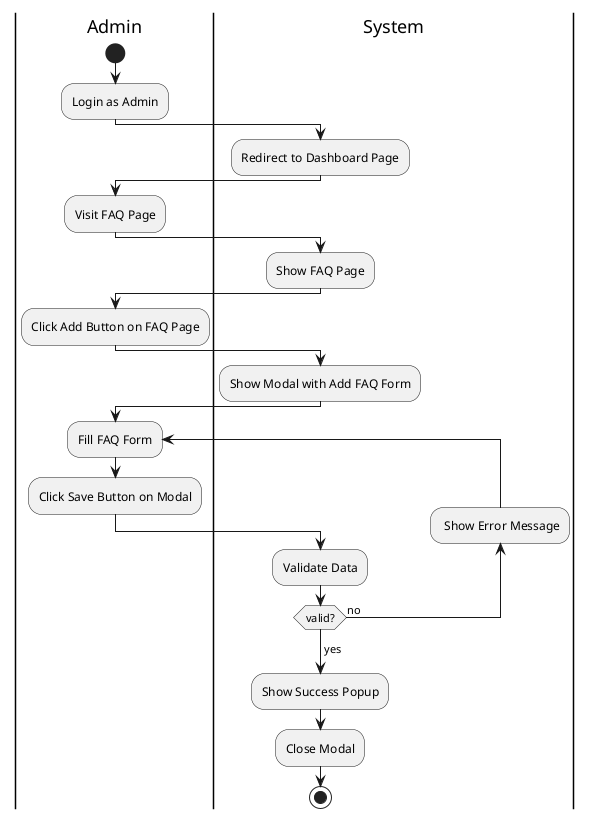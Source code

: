 @startuml AddFAQ
|Admin|
start
:Login as Admin;
|System|
:Redirect to Dashboard Page;
|Admin|
:Visit FAQ Page;
|System|
:Show FAQ Page;
|Admin|
:Click Add Button on FAQ Page;
|System|
:Show Modal with Add FAQ Form;
|Admin|
repeat :Fill FAQ Form;
:Click Save Button on Modal;
|System|
:Validate Data;
backward: Show Error Message;
repeat while(valid?) is (no)
->yes;
:Show Success Popup;
:Close Modal;
stop
@enduml
